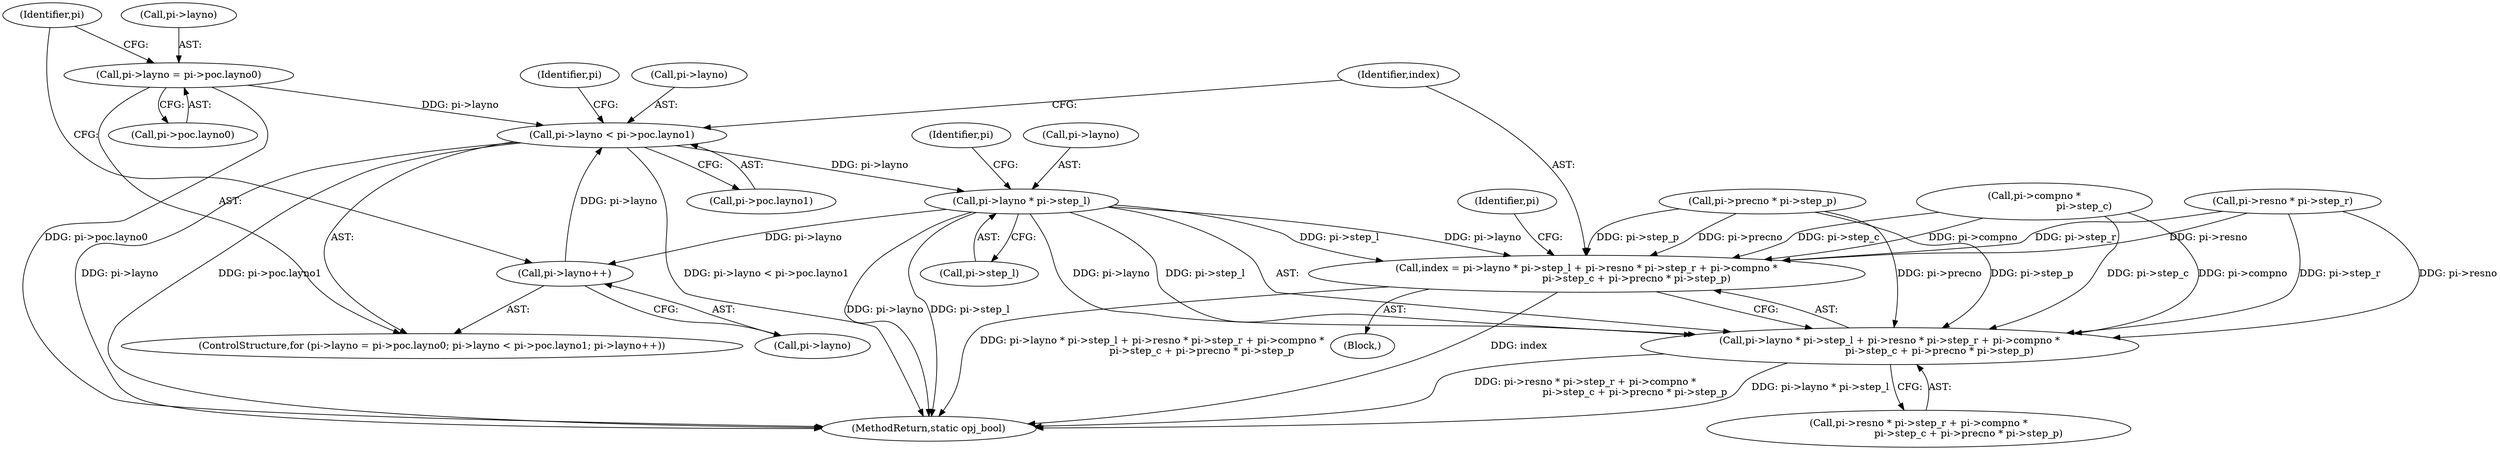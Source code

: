 digraph "0_openjpeg_c5bd64ea146162967c29bd2af0cbb845ba3eaaaf_1@pointer" {
"1000703" [label="(Call,pi->layno < pi->poc.layno1)"];
"1000694" [label="(Call,pi->layno = pi->poc.layno0)"];
"1000712" [label="(Call,pi->layno++)"];
"1000720" [label="(Call,pi->layno * pi->step_l)"];
"1000703" [label="(Call,pi->layno < pi->poc.layno1)"];
"1000717" [label="(Call,index = pi->layno * pi->step_l + pi->resno * pi->step_r + pi->compno *\n                                pi->step_c + pi->precno * pi->step_p)"];
"1000719" [label="(Call,pi->layno * pi->step_l + pi->resno * pi->step_r + pi->compno *\n                                pi->step_c + pi->precno * pi->step_p)"];
"1000716" [label="(Block,)"];
"1000705" [label="(Identifier,pi)"];
"1000770" [label="(MethodReturn,static opj_bool)"];
"1000743" [label="(Call,pi->precno * pi->step_p)"];
"1000717" [label="(Call,index = pi->layno * pi->step_l + pi->resno * pi->step_r + pi->compno *\n                                pi->step_c + pi->precno * pi->step_p)"];
"1000704" [label="(Call,pi->layno)"];
"1000719" [label="(Call,pi->layno * pi->step_l + pi->resno * pi->step_r + pi->compno *\n                                pi->step_c + pi->precno * pi->step_p)"];
"1000693" [label="(ControlStructure,for (pi->layno = pi->poc.layno0; pi->layno < pi->poc.layno1; pi->layno++))"];
"1000718" [label="(Identifier,index)"];
"1000694" [label="(Call,pi->layno = pi->poc.layno0)"];
"1000728" [label="(Call,pi->resno * pi->step_r)"];
"1000721" [label="(Call,pi->layno)"];
"1000707" [label="(Call,pi->poc.layno1)"];
"1000727" [label="(Call,pi->resno * pi->step_r + pi->compno *\n                                pi->step_c + pi->precno * pi->step_p)"];
"1000703" [label="(Call,pi->layno < pi->poc.layno1)"];
"1000409" [label="(Identifier,pi)"];
"1000720" [label="(Call,pi->layno * pi->step_l)"];
"1000712" [label="(Call,pi->layno++)"];
"1000724" [label="(Call,pi->step_l)"];
"1000730" [label="(Identifier,pi)"];
"1000713" [label="(Call,pi->layno)"];
"1000698" [label="(Call,pi->poc.layno0)"];
"1000754" [label="(Identifier,pi)"];
"1000695" [label="(Call,pi->layno)"];
"1000736" [label="(Call,pi->compno *\n                                pi->step_c)"];
"1000703" -> "1000693"  [label="AST: "];
"1000703" -> "1000707"  [label="CFG: "];
"1000704" -> "1000703"  [label="AST: "];
"1000707" -> "1000703"  [label="AST: "];
"1000718" -> "1000703"  [label="CFG: "];
"1000409" -> "1000703"  [label="CFG: "];
"1000703" -> "1000770"  [label="DDG: pi->layno < pi->poc.layno1"];
"1000703" -> "1000770"  [label="DDG: pi->poc.layno1"];
"1000703" -> "1000770"  [label="DDG: pi->layno"];
"1000694" -> "1000703"  [label="DDG: pi->layno"];
"1000712" -> "1000703"  [label="DDG: pi->layno"];
"1000703" -> "1000720"  [label="DDG: pi->layno"];
"1000694" -> "1000693"  [label="AST: "];
"1000694" -> "1000698"  [label="CFG: "];
"1000695" -> "1000694"  [label="AST: "];
"1000698" -> "1000694"  [label="AST: "];
"1000705" -> "1000694"  [label="CFG: "];
"1000694" -> "1000770"  [label="DDG: pi->poc.layno0"];
"1000712" -> "1000693"  [label="AST: "];
"1000712" -> "1000713"  [label="CFG: "];
"1000713" -> "1000712"  [label="AST: "];
"1000705" -> "1000712"  [label="CFG: "];
"1000720" -> "1000712"  [label="DDG: pi->layno"];
"1000720" -> "1000719"  [label="AST: "];
"1000720" -> "1000724"  [label="CFG: "];
"1000721" -> "1000720"  [label="AST: "];
"1000724" -> "1000720"  [label="AST: "];
"1000730" -> "1000720"  [label="CFG: "];
"1000720" -> "1000770"  [label="DDG: pi->step_l"];
"1000720" -> "1000770"  [label="DDG: pi->layno"];
"1000720" -> "1000717"  [label="DDG: pi->layno"];
"1000720" -> "1000717"  [label="DDG: pi->step_l"];
"1000720" -> "1000719"  [label="DDG: pi->layno"];
"1000720" -> "1000719"  [label="DDG: pi->step_l"];
"1000717" -> "1000716"  [label="AST: "];
"1000717" -> "1000719"  [label="CFG: "];
"1000718" -> "1000717"  [label="AST: "];
"1000719" -> "1000717"  [label="AST: "];
"1000754" -> "1000717"  [label="CFG: "];
"1000717" -> "1000770"  [label="DDG: pi->layno * pi->step_l + pi->resno * pi->step_r + pi->compno *\n                                pi->step_c + pi->precno * pi->step_p"];
"1000717" -> "1000770"  [label="DDG: index"];
"1000728" -> "1000717"  [label="DDG: pi->resno"];
"1000728" -> "1000717"  [label="DDG: pi->step_r"];
"1000736" -> "1000717"  [label="DDG: pi->compno"];
"1000736" -> "1000717"  [label="DDG: pi->step_c"];
"1000743" -> "1000717"  [label="DDG: pi->precno"];
"1000743" -> "1000717"  [label="DDG: pi->step_p"];
"1000719" -> "1000727"  [label="CFG: "];
"1000727" -> "1000719"  [label="AST: "];
"1000719" -> "1000770"  [label="DDG: pi->resno * pi->step_r + pi->compno *\n                                pi->step_c + pi->precno * pi->step_p"];
"1000719" -> "1000770"  [label="DDG: pi->layno * pi->step_l"];
"1000728" -> "1000719"  [label="DDG: pi->resno"];
"1000728" -> "1000719"  [label="DDG: pi->step_r"];
"1000736" -> "1000719"  [label="DDG: pi->compno"];
"1000736" -> "1000719"  [label="DDG: pi->step_c"];
"1000743" -> "1000719"  [label="DDG: pi->precno"];
"1000743" -> "1000719"  [label="DDG: pi->step_p"];
}
